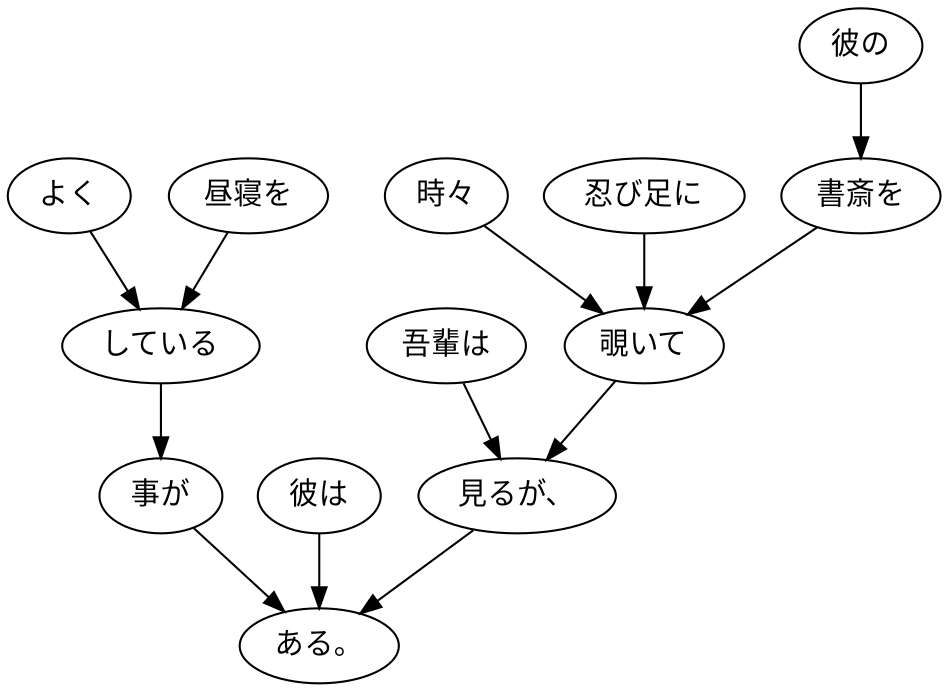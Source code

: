 digraph graph71 {
	node0 [label="吾輩は"];
	node1 [label="時々"];
	node2 [label="忍び足に"];
	node3 [label="彼の"];
	node4 [label="書斎を"];
	node5 [label="覗いて"];
	node6 [label="見るが、"];
	node7 [label="彼は"];
	node8 [label="よく"];
	node9 [label="昼寝を"];
	node10 [label="している"];
	node11 [label="事が"];
	node12 [label="ある。"];
	node0 -> node6;
	node1 -> node5;
	node2 -> node5;
	node3 -> node4;
	node4 -> node5;
	node5 -> node6;
	node6 -> node12;
	node7 -> node12;
	node8 -> node10;
	node9 -> node10;
	node10 -> node11;
	node11 -> node12;
}
